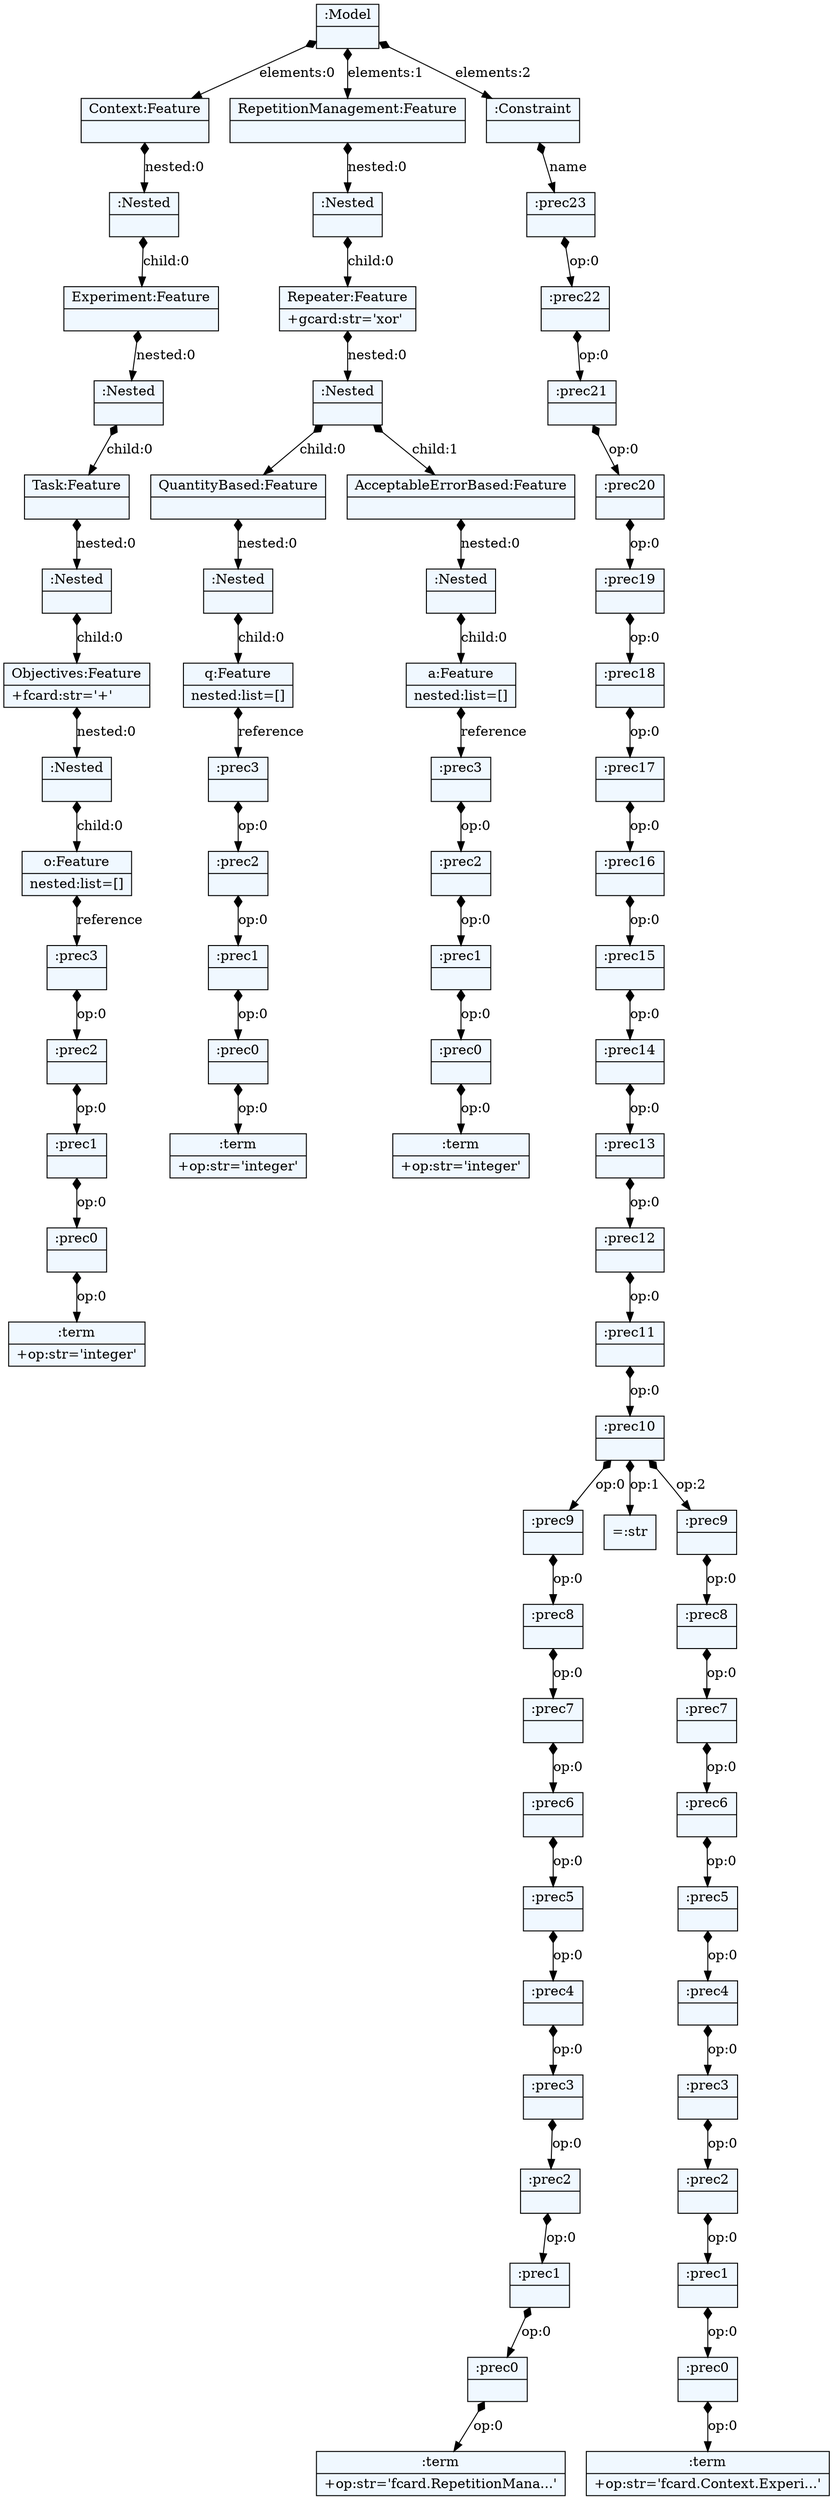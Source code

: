 
    digraph textX {
    fontname = "Bitstream Vera Sans"
    fontsize = 8
    node[
        shape=record,
        style=filled,
        fillcolor=aliceblue
    ]
    nodesep = 0.3
    edge[dir=black,arrowtail=empty]


139818725113168 -> 139818724709520 [label="elements:0" arrowtail=diamond dir=both]
139818724709520 -> 139818724712016 [label="nested:0" arrowtail=diamond dir=both]
139818724712016 -> 139818724710416 [label="child:0" arrowtail=diamond dir=both]
139818724710416 -> 139818724708496 [label="nested:0" arrowtail=diamond dir=both]
139818724708496 -> 139818724710672 [label="child:0" arrowtail=diamond dir=both]
139818724710672 -> 139818724710800 [label="nested:0" arrowtail=diamond dir=both]
139818724710800 -> 139818724749584 [label="child:0" arrowtail=diamond dir=both]
139818724749584 -> 139818724750224 [label="nested:0" arrowtail=diamond dir=both]
139818724750224 -> 139818724751248 [label="child:0" arrowtail=diamond dir=both]
139818724751248 -> 139818724752080 [label="reference" arrowtail=diamond dir=both]
139818724752080 -> 139818724751376 [label="op:0" arrowtail=diamond dir=both]
139818724751376 -> 139818724752016 [label="op:0" arrowtail=diamond dir=both]
139818724752016 -> 139818724753168 [label="op:0" arrowtail=diamond dir=both]
139818724753168 -> 139818724751056 [label="op:0" arrowtail=diamond dir=both]
139818724751056[label="{:term|+op:str='integer'\l}"]
139818724753168[label="{:prec0|}"]
139818724752016[label="{:prec1|}"]
139818724751376[label="{:prec2|}"]
139818724752080[label="{:prec3|}"]
139818724751248[label="{o:Feature|nested:list=[]\l}"]
139818724750224[label="{:Nested|}"]
139818724749584[label="{Objectives:Feature|+fcard:str='+'\l}"]
139818724710800[label="{:Nested|}"]
139818724710672[label="{Task:Feature|}"]
139818724708496[label="{:Nested|}"]
139818724710416[label="{Experiment:Feature|}"]
139818724712016[label="{:Nested|}"]
139818724709520[label="{Context:Feature|}"]
139818725113168 -> 139818724709072 [label="elements:1" arrowtail=diamond dir=both]
139818724709072 -> 139818724709840 [label="nested:0" arrowtail=diamond dir=both]
139818724709840 -> 139818724710352 [label="child:0" arrowtail=diamond dir=both]
139818724710352 -> 139818724712400 [label="nested:0" arrowtail=diamond dir=both]
139818724712400 -> 139818724749392 [label="child:0" arrowtail=diamond dir=both]
139818724749392 -> 139818724750288 [label="nested:0" arrowtail=diamond dir=both]
139818724750288 -> 139818724752144 [label="child:0" arrowtail=diamond dir=both]
139818724752144 -> 139818724752272 [label="reference" arrowtail=diamond dir=both]
139818724752272 -> 139818724753296 [label="op:0" arrowtail=diamond dir=both]
139818724753296 -> 139818724752528 [label="op:0" arrowtail=diamond dir=both]
139818724752528 -> 139818724753360 [label="op:0" arrowtail=diamond dir=both]
139818724753360 -> 139818725411856 [label="op:0" arrowtail=diamond dir=both]
139818725411856[label="{:term|+op:str='integer'\l}"]
139818724753360[label="{:prec0|}"]
139818724752528[label="{:prec1|}"]
139818724753296[label="{:prec2|}"]
139818724752272[label="{:prec3|}"]
139818724752144[label="{q:Feature|nested:list=[]\l}"]
139818724750288[label="{:Nested|}"]
139818724749392[label="{QuantityBased:Feature|}"]
139818724712400 -> 139818724711440 [label="child:1" arrowtail=diamond dir=both]
139818724711440 -> 139818724751120 [label="nested:0" arrowtail=diamond dir=both]
139818724751120 -> 139818724750160 [label="child:0" arrowtail=diamond dir=both]
139818724750160 -> 139818724752912 [label="reference" arrowtail=diamond dir=both]
139818724752912 -> 139818724752848 [label="op:0" arrowtail=diamond dir=both]
139818724752848 -> 139818725411280 [label="op:0" arrowtail=diamond dir=both]
139818725411280 -> 139818725411088 [label="op:0" arrowtail=diamond dir=both]
139818725411088 -> 139818725411600 [label="op:0" arrowtail=diamond dir=both]
139818725411600[label="{:term|+op:str='integer'\l}"]
139818725411088[label="{:prec0|}"]
139818725411280[label="{:prec1|}"]
139818724752848[label="{:prec2|}"]
139818724752912[label="{:prec3|}"]
139818724750160[label="{a:Feature|nested:list=[]\l}"]
139818724751120[label="{:Nested|}"]
139818724711440[label="{AcceptableErrorBased:Feature|}"]
139818724712400[label="{:Nested|}"]
139818724710352[label="{Repeater:Feature|+gcard:str='xor'\l}"]
139818724709840[label="{:Nested|}"]
139818724709072[label="{RepetitionManagement:Feature|}"]
139818725113168 -> 139818724710864 [label="elements:2" arrowtail=diamond dir=both]
139818724710864 -> 139818724711504 [label="name" arrowtail=diamond dir=both]
139818724711504 -> 139818724999440 [label="op:0" arrowtail=diamond dir=both]
139818724999440 -> 139818725000592 [label="op:0" arrowtail=diamond dir=both]
139818725000592 -> 139818725002000 [label="op:0" arrowtail=diamond dir=both]
139818725002000 -> 139818725003152 [label="op:0" arrowtail=diamond dir=both]
139818725003152 -> 139818724968272 [label="op:0" arrowtail=diamond dir=both]
139818724968272 -> 139818724967504 [label="op:0" arrowtail=diamond dir=both]
139818724967504 -> 139818724968592 [label="op:0" arrowtail=diamond dir=both]
139818724968592 -> 139818724969296 [label="op:0" arrowtail=diamond dir=both]
139818724969296 -> 139818724970448 [label="op:0" arrowtail=diamond dir=both]
139818724970448 -> 139818725361424 [label="op:0" arrowtail=diamond dir=both]
139818725361424 -> 139818725362896 [label="op:0" arrowtail=diamond dir=both]
139818725362896 -> 139818725399760 [label="op:0" arrowtail=diamond dir=both]
139818725399760 -> 139818725396688 [label="op:0" arrowtail=diamond dir=both]
139818725396688 -> 139818725398928 [label="op:0" arrowtail=diamond dir=both]
139818725398928 -> 139818725397776 [label="op:0" arrowtail=diamond dir=both]
139818725397776 -> 139818725399184 [label="op:0" arrowtail=diamond dir=both]
139818725399184 -> 139818725437520 [label="op:0" arrowtail=diamond dir=both]
139818725437520 -> 139818725437840 [label="op:0" arrowtail=diamond dir=both]
139818725437840 -> 139818725440656 [label="op:0" arrowtail=diamond dir=both]
139818725440656 -> 139818725144656 [label="op:0" arrowtail=diamond dir=both]
139818725144656 -> 139818725143056 [label="op:0" arrowtail=diamond dir=both]
139818725143056 -> 139818725142800 [label="op:0" arrowtail=diamond dir=both]
139818725142800 -> 139818725145872 [label="op:0" arrowtail=diamond dir=both]
139818725145872 -> 139818724667536 [label="op:0" arrowtail=diamond dir=both]
139818724667536[label="{:term|+op:str='fcard.RepetitionMana...'\l}"]
139818725145872[label="{:prec0|}"]
139818725142800[label="{:prec1|}"]
139818725143056[label="{:prec2|}"]
139818725144656[label="{:prec3|}"]
139818725440656[label="{:prec4|}"]
139818725437840[label="{:prec5|}"]
139818725437520[label="{:prec6|}"]
139818725399184[label="{:prec7|}"]
139818725397776[label="{:prec8|}"]
139818725398928[label="{:prec9|}"]
139818725396688 -> "=:str" [label="op:1" arrowtail=diamond dir=both]
139818725396688 -> 139818725398096 [label="op:2" arrowtail=diamond dir=both]
139818725398096 -> 139818725400272 [label="op:0" arrowtail=diamond dir=both]
139818725400272 -> 139818725441296 [label="op:0" arrowtail=diamond dir=both]
139818725441296 -> 139818725438160 [label="op:0" arrowtail=diamond dir=both]
139818725438160 -> 139818725145744 [label="op:0" arrowtail=diamond dir=both]
139818725145744 -> 139818725142928 [label="op:0" arrowtail=diamond dir=both]
139818725142928 -> 139818725146000 [label="op:0" arrowtail=diamond dir=both]
139818725146000 -> 139818724667600 [label="op:0" arrowtail=diamond dir=both]
139818724667600 -> 139818724668368 [label="op:0" arrowtail=diamond dir=both]
139818724668368 -> 139818724670096 [label="op:0" arrowtail=diamond dir=both]
139818724670096 -> 139818724671440 [label="op:0" arrowtail=diamond dir=both]
139818724671440[label="{:term|+op:str='fcard.Context.Experi...'\l}"]
139818724670096[label="{:prec0|}"]
139818724668368[label="{:prec1|}"]
139818724667600[label="{:prec2|}"]
139818725146000[label="{:prec3|}"]
139818725142928[label="{:prec4|}"]
139818725145744[label="{:prec5|}"]
139818725438160[label="{:prec6|}"]
139818725441296[label="{:prec7|}"]
139818725400272[label="{:prec8|}"]
139818725398096[label="{:prec9|}"]
139818725396688[label="{:prec10|}"]
139818725399760[label="{:prec11|}"]
139818725362896[label="{:prec12|}"]
139818725361424[label="{:prec13|}"]
139818724970448[label="{:prec14|}"]
139818724969296[label="{:prec15|}"]
139818724968592[label="{:prec16|}"]
139818724967504[label="{:prec17|}"]
139818724968272[label="{:prec18|}"]
139818725003152[label="{:prec19|}"]
139818725002000[label="{:prec20|}"]
139818725000592[label="{:prec21|}"]
139818724999440[label="{:prec22|}"]
139818724711504[label="{:prec23|}"]
139818724710864[label="{:Constraint|}"]
139818725113168[label="{:Model|}"]

}
